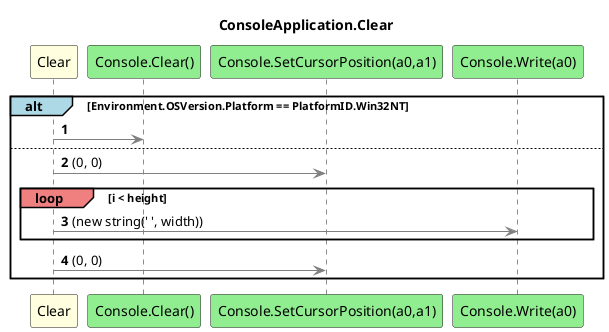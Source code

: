 @startuml ConsoleApplication.Clear
title ConsoleApplication.Clear
participant "Clear" as Clear #LightYellow
participant "Console.Clear()" as Console_Clear #LightGreen
participant "Console.SetCursorPosition(a0,a1)" as Console_SetCursorPosition_a0_a1 #LightGreen
participant "Console.Write(a0)" as Console_Write_a0 #LightGreen
autonumber
alt#LightBlue Environment.OSVersion.Platform == PlatformID.Win32NT
    Clear -[#grey]> Console_Clear
    else
        Clear -[#grey]> Console_SetCursorPosition_a0_a1 : (0, 0)
        loop#LightCoral i < height
            Clear -[#grey]> Console_Write_a0 : (new string(' ', width))
        end
        Clear -[#grey]> Console_SetCursorPosition_a0_a1 : (0, 0)
end
@enduml
